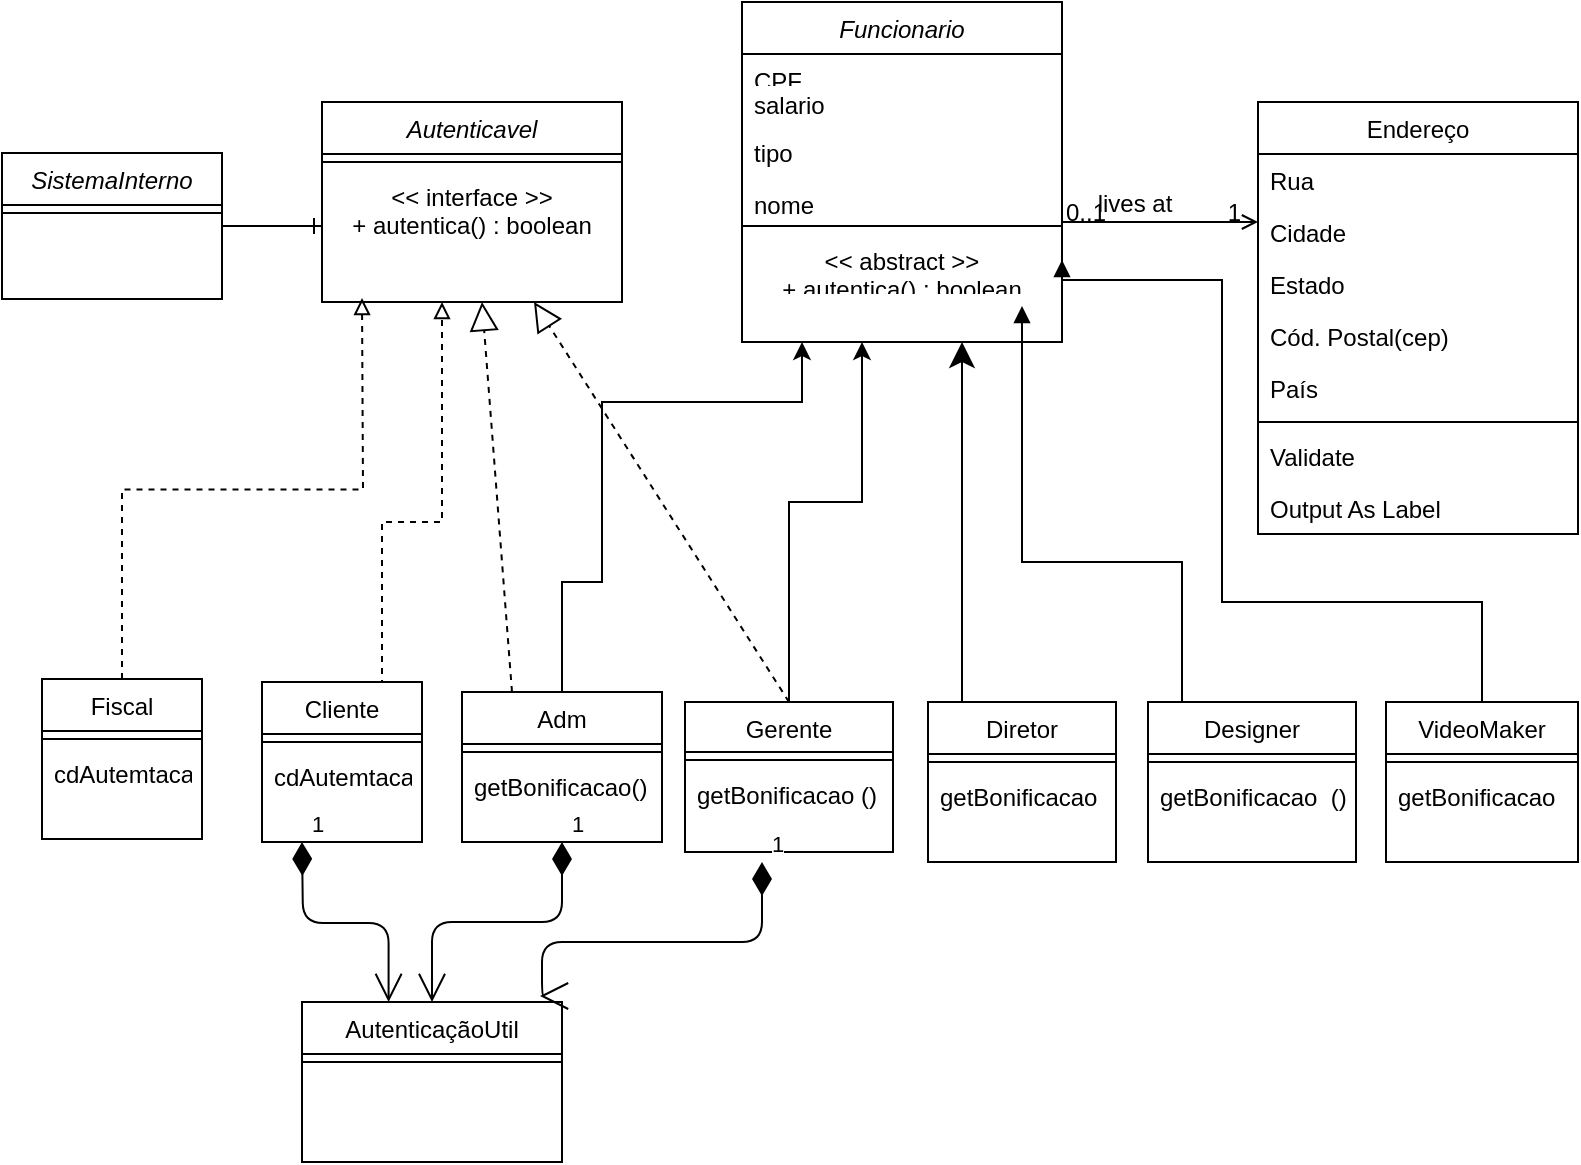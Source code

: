 <mxfile version="14.6.13" type="github" pages="4">
  <diagram id="C5RBs43oDa-KdzZeNtuy" name="bytebank-herdado">
    <mxGraphModel dx="782" dy="469" grid="1" gridSize="10" guides="1" tooltips="1" connect="1" arrows="1" fold="1" page="1" pageScale="1" pageWidth="827" pageHeight="1169" math="0" shadow="0">
      <root>
        <mxCell id="WIyWlLk6GJQsqaUBKTNV-0" />
        <mxCell id="WIyWlLk6GJQsqaUBKTNV-1" parent="WIyWlLk6GJQsqaUBKTNV-0" />
        <mxCell id="zkfFHV4jXpPFQw0GAbJ--0" value="Funcionario" style="swimlane;fontStyle=2;align=center;verticalAlign=top;childLayout=stackLayout;horizontal=1;startSize=26;horizontalStack=0;resizeParent=1;resizeLast=0;collapsible=1;marginBottom=0;rounded=0;shadow=0;strokeWidth=1;" parent="WIyWlLk6GJQsqaUBKTNV-1" vertex="1">
          <mxGeometry x="390" y="70" width="160" height="170" as="geometry">
            <mxRectangle x="230" y="140" width="160" height="26" as="alternateBounds" />
          </mxGeometry>
        </mxCell>
        <mxCell id="zkfFHV4jXpPFQw0GAbJ--1" value="CPF" style="text;align=left;verticalAlign=top;spacingLeft=4;spacingRight=4;overflow=hidden;rotatable=0;points=[[0,0.5],[1,0.5]];portConstraint=eastwest;" parent="zkfFHV4jXpPFQw0GAbJ--0" vertex="1">
          <mxGeometry y="26" width="160" height="12" as="geometry" />
        </mxCell>
        <mxCell id="50d2lDcoIo611SrjFxPM-0" value="salario" style="text;align=left;verticalAlign=top;spacingLeft=4;spacingRight=4;overflow=hidden;rotatable=0;points=[[0,0.5],[1,0.5]];portConstraint=eastwest;rounded=0;shadow=0;html=0;" parent="zkfFHV4jXpPFQw0GAbJ--0" vertex="1">
          <mxGeometry y="38" width="160" height="24" as="geometry" />
        </mxCell>
        <mxCell id="zkfFHV4jXpPFQw0GAbJ--3" value="tipo" style="text;align=left;verticalAlign=top;spacingLeft=4;spacingRight=4;overflow=hidden;rotatable=0;points=[[0,0.5],[1,0.5]];portConstraint=eastwest;rounded=0;shadow=0;html=0;" parent="zkfFHV4jXpPFQw0GAbJ--0" vertex="1">
          <mxGeometry y="62" width="160" height="26" as="geometry" />
        </mxCell>
        <mxCell id="zkfFHV4jXpPFQw0GAbJ--2" value="nome" style="text;align=left;verticalAlign=top;spacingLeft=4;spacingRight=4;overflow=hidden;rotatable=0;points=[[0,0.5],[1,0.5]];portConstraint=eastwest;rounded=0;shadow=0;html=0;" parent="zkfFHV4jXpPFQw0GAbJ--0" vertex="1">
          <mxGeometry y="88" width="160" height="20" as="geometry" />
        </mxCell>
        <mxCell id="zkfFHV4jXpPFQw0GAbJ--4" value="" style="line;html=1;strokeWidth=1;align=left;verticalAlign=middle;spacingTop=-1;spacingLeft=3;spacingRight=3;rotatable=0;labelPosition=right;points=[];portConstraint=eastwest;" parent="zkfFHV4jXpPFQw0GAbJ--0" vertex="1">
          <mxGeometry y="108" width="160" height="8" as="geometry" />
        </mxCell>
        <mxCell id="zkfFHV4jXpPFQw0GAbJ--5" value="&lt;&lt; abstract &gt;&gt;&#xa;+ autentica() : boolean&#xa;getBonificacao ()" style="text;align=center;verticalAlign=top;spacingLeft=4;spacingRight=4;overflow=hidden;rotatable=0;points=[[0,0.5],[1,0.5]];portConstraint=eastwest;" parent="zkfFHV4jXpPFQw0GAbJ--0" vertex="1">
          <mxGeometry y="116" width="160" height="26" as="geometry" />
        </mxCell>
        <mxCell id="zkfFHV4jXpPFQw0GAbJ--6" value="Gerente" style="swimlane;fontStyle=0;align=center;verticalAlign=top;childLayout=stackLayout;horizontal=1;startSize=25;horizontalStack=0;resizeParent=1;resizeLast=0;collapsible=1;marginBottom=0;rounded=0;shadow=0;strokeWidth=1;" parent="WIyWlLk6GJQsqaUBKTNV-1" vertex="1">
          <mxGeometry x="361.5" y="420" width="104" height="75" as="geometry">
            <mxRectangle x="130" y="380" width="160" height="26" as="alternateBounds" />
          </mxGeometry>
        </mxCell>
        <mxCell id="zkfFHV4jXpPFQw0GAbJ--9" value="" style="line;html=1;strokeWidth=1;align=left;verticalAlign=middle;spacingTop=-1;spacingLeft=3;spacingRight=3;rotatable=0;labelPosition=right;points=[];portConstraint=eastwest;" parent="zkfFHV4jXpPFQw0GAbJ--6" vertex="1">
          <mxGeometry y="25" width="104" height="8" as="geometry" />
        </mxCell>
        <mxCell id="zkfFHV4jXpPFQw0GAbJ--11" value="getBonificacao ()" style="text;align=left;verticalAlign=top;spacingLeft=4;spacingRight=4;overflow=hidden;rotatable=0;points=[[0,0.5],[1,0.5]];portConstraint=eastwest;" parent="zkfFHV4jXpPFQw0GAbJ--6" vertex="1">
          <mxGeometry y="33" width="104" height="26" as="geometry" />
        </mxCell>
        <mxCell id="zkfFHV4jXpPFQw0GAbJ--12" value="" style="endArrow=classic;endFill=1;shadow=0;strokeWidth=1;rounded=0;edgeStyle=elbowEdgeStyle;elbow=vertical;" parent="WIyWlLk6GJQsqaUBKTNV-1" source="zkfFHV4jXpPFQw0GAbJ--6" edge="1">
          <mxGeometry width="160" relative="1" as="geometry">
            <mxPoint x="200" y="203" as="sourcePoint" />
            <mxPoint x="450" y="240" as="targetPoint" />
            <Array as="points">
              <mxPoint x="330" y="320" />
            </Array>
          </mxGeometry>
        </mxCell>
        <mxCell id="zkfFHV4jXpPFQw0GAbJ--13" value="Diretor" style="swimlane;fontStyle=0;align=center;verticalAlign=top;childLayout=stackLayout;horizontal=1;startSize=26;horizontalStack=0;resizeParent=1;resizeLast=0;collapsible=1;marginBottom=0;rounded=0;shadow=0;strokeWidth=1;" parent="WIyWlLk6GJQsqaUBKTNV-1" vertex="1">
          <mxGeometry x="483" y="420" width="94" height="80" as="geometry">
            <mxRectangle x="340" y="380" width="170" height="26" as="alternateBounds" />
          </mxGeometry>
        </mxCell>
        <mxCell id="zkfFHV4jXpPFQw0GAbJ--15" value="" style="line;html=1;strokeWidth=1;align=left;verticalAlign=middle;spacingTop=-1;spacingLeft=3;spacingRight=3;rotatable=0;labelPosition=right;points=[];portConstraint=eastwest;" parent="zkfFHV4jXpPFQw0GAbJ--13" vertex="1">
          <mxGeometry y="26" width="94" height="8" as="geometry" />
        </mxCell>
        <mxCell id="50d2lDcoIo611SrjFxPM-3" value="getBonificacao  ()" style="text;align=left;verticalAlign=top;spacingLeft=4;spacingRight=4;overflow=hidden;rotatable=0;points=[[0,0.5],[1,0.5]];portConstraint=eastwest;" parent="zkfFHV4jXpPFQw0GAbJ--13" vertex="1">
          <mxGeometry y="34" width="94" height="26" as="geometry" />
        </mxCell>
        <mxCell id="zkfFHV4jXpPFQw0GAbJ--16" value="" style="endArrow=classic;endSize=10;endFill=1;shadow=0;strokeWidth=1;rounded=0;edgeStyle=elbowEdgeStyle;elbow=vertical;" parent="WIyWlLk6GJQsqaUBKTNV-1" source="zkfFHV4jXpPFQw0GAbJ--13" target="zkfFHV4jXpPFQw0GAbJ--0" edge="1">
          <mxGeometry width="160" relative="1" as="geometry">
            <mxPoint x="210" y="373" as="sourcePoint" />
            <mxPoint x="310" y="271" as="targetPoint" />
            <Array as="points">
              <mxPoint x="500" y="310" />
              <mxPoint x="360" y="340" />
            </Array>
          </mxGeometry>
        </mxCell>
        <mxCell id="zkfFHV4jXpPFQw0GAbJ--17" value="Endereço" style="swimlane;fontStyle=0;align=center;verticalAlign=top;childLayout=stackLayout;horizontal=1;startSize=26;horizontalStack=0;resizeParent=1;resizeLast=0;collapsible=1;marginBottom=0;rounded=0;shadow=0;strokeWidth=1;" parent="WIyWlLk6GJQsqaUBKTNV-1" vertex="1">
          <mxGeometry x="648" y="120" width="160" height="216" as="geometry">
            <mxRectangle x="550" y="140" width="160" height="26" as="alternateBounds" />
          </mxGeometry>
        </mxCell>
        <mxCell id="zkfFHV4jXpPFQw0GAbJ--18" value="Rua" style="text;align=left;verticalAlign=top;spacingLeft=4;spacingRight=4;overflow=hidden;rotatable=0;points=[[0,0.5],[1,0.5]];portConstraint=eastwest;" parent="zkfFHV4jXpPFQw0GAbJ--17" vertex="1">
          <mxGeometry y="26" width="160" height="26" as="geometry" />
        </mxCell>
        <mxCell id="zkfFHV4jXpPFQw0GAbJ--19" value="Cidade" style="text;align=left;verticalAlign=top;spacingLeft=4;spacingRight=4;overflow=hidden;rotatable=0;points=[[0,0.5],[1,0.5]];portConstraint=eastwest;rounded=0;shadow=0;html=0;" parent="zkfFHV4jXpPFQw0GAbJ--17" vertex="1">
          <mxGeometry y="52" width="160" height="26" as="geometry" />
        </mxCell>
        <mxCell id="zkfFHV4jXpPFQw0GAbJ--20" value="Estado" style="text;align=left;verticalAlign=top;spacingLeft=4;spacingRight=4;overflow=hidden;rotatable=0;points=[[0,0.5],[1,0.5]];portConstraint=eastwest;rounded=0;shadow=0;html=0;" parent="zkfFHV4jXpPFQw0GAbJ--17" vertex="1">
          <mxGeometry y="78" width="160" height="26" as="geometry" />
        </mxCell>
        <mxCell id="zkfFHV4jXpPFQw0GAbJ--21" value="Cód. Postal(cep)" style="text;align=left;verticalAlign=top;spacingLeft=4;spacingRight=4;overflow=hidden;rotatable=0;points=[[0,0.5],[1,0.5]];portConstraint=eastwest;rounded=0;shadow=0;html=0;" parent="zkfFHV4jXpPFQw0GAbJ--17" vertex="1">
          <mxGeometry y="104" width="160" height="26" as="geometry" />
        </mxCell>
        <mxCell id="zkfFHV4jXpPFQw0GAbJ--22" value="País" style="text;align=left;verticalAlign=top;spacingLeft=4;spacingRight=4;overflow=hidden;rotatable=0;points=[[0,0.5],[1,0.5]];portConstraint=eastwest;rounded=0;shadow=0;html=0;" parent="zkfFHV4jXpPFQw0GAbJ--17" vertex="1">
          <mxGeometry y="130" width="160" height="26" as="geometry" />
        </mxCell>
        <mxCell id="zkfFHV4jXpPFQw0GAbJ--23" value="" style="line;html=1;strokeWidth=1;align=left;verticalAlign=middle;spacingTop=-1;spacingLeft=3;spacingRight=3;rotatable=0;labelPosition=right;points=[];portConstraint=eastwest;" parent="zkfFHV4jXpPFQw0GAbJ--17" vertex="1">
          <mxGeometry y="156" width="160" height="8" as="geometry" />
        </mxCell>
        <mxCell id="zkfFHV4jXpPFQw0GAbJ--24" value="Validate" style="text;align=left;verticalAlign=top;spacingLeft=4;spacingRight=4;overflow=hidden;rotatable=0;points=[[0,0.5],[1,0.5]];portConstraint=eastwest;" parent="zkfFHV4jXpPFQw0GAbJ--17" vertex="1">
          <mxGeometry y="164" width="160" height="26" as="geometry" />
        </mxCell>
        <mxCell id="zkfFHV4jXpPFQw0GAbJ--25" value="Output As Label" style="text;align=left;verticalAlign=top;spacingLeft=4;spacingRight=4;overflow=hidden;rotatable=0;points=[[0,0.5],[1,0.5]];portConstraint=eastwest;" parent="zkfFHV4jXpPFQw0GAbJ--17" vertex="1">
          <mxGeometry y="190" width="160" height="26" as="geometry" />
        </mxCell>
        <mxCell id="zkfFHV4jXpPFQw0GAbJ--26" value="" style="endArrow=open;shadow=0;strokeWidth=1;rounded=0;endFill=1;edgeStyle=elbowEdgeStyle;elbow=vertical;" parent="WIyWlLk6GJQsqaUBKTNV-1" source="zkfFHV4jXpPFQw0GAbJ--0" target="zkfFHV4jXpPFQw0GAbJ--17" edge="1">
          <mxGeometry x="0.5" y="41" relative="1" as="geometry">
            <mxPoint x="380" y="192" as="sourcePoint" />
            <mxPoint x="540" y="192" as="targetPoint" />
            <mxPoint x="-40" y="32" as="offset" />
          </mxGeometry>
        </mxCell>
        <mxCell id="zkfFHV4jXpPFQw0GAbJ--27" value="0..1" style="resizable=0;align=left;verticalAlign=bottom;labelBackgroundColor=none;fontSize=12;" parent="zkfFHV4jXpPFQw0GAbJ--26" connectable="0" vertex="1">
          <mxGeometry x="-1" relative="1" as="geometry">
            <mxPoint y="4" as="offset" />
          </mxGeometry>
        </mxCell>
        <mxCell id="zkfFHV4jXpPFQw0GAbJ--28" value="1" style="resizable=0;align=right;verticalAlign=bottom;labelBackgroundColor=none;fontSize=12;" parent="zkfFHV4jXpPFQw0GAbJ--26" connectable="0" vertex="1">
          <mxGeometry x="1" relative="1" as="geometry">
            <mxPoint x="-7" y="4" as="offset" />
          </mxGeometry>
        </mxCell>
        <mxCell id="zkfFHV4jXpPFQw0GAbJ--29" value="lives at" style="text;html=1;resizable=0;points=[];;align=center;verticalAlign=middle;labelBackgroundColor=none;rounded=0;shadow=0;strokeWidth=1;fontSize=12;" parent="zkfFHV4jXpPFQw0GAbJ--26" vertex="1" connectable="0">
          <mxGeometry x="0.5" y="49" relative="1" as="geometry">
            <mxPoint x="-38" y="40" as="offset" />
          </mxGeometry>
        </mxCell>
        <mxCell id="zfRG_QGkscurpHqGCcKI-2" value="Autenticavel" style="swimlane;fontStyle=2;align=center;verticalAlign=top;childLayout=stackLayout;horizontal=1;startSize=26;horizontalStack=0;resizeParent=1;resizeLast=0;collapsible=1;marginBottom=0;rounded=0;shadow=0;strokeWidth=1;" parent="WIyWlLk6GJQsqaUBKTNV-1" vertex="1">
          <mxGeometry x="180" y="120" width="150" height="100" as="geometry">
            <mxRectangle x="230" y="140" width="160" height="26" as="alternateBounds" />
          </mxGeometry>
        </mxCell>
        <mxCell id="zfRG_QGkscurpHqGCcKI-6" value="" style="line;html=1;strokeWidth=1;align=left;verticalAlign=middle;spacingTop=-1;spacingLeft=3;spacingRight=3;rotatable=0;labelPosition=right;points=[];portConstraint=eastwest;" parent="zfRG_QGkscurpHqGCcKI-2" vertex="1">
          <mxGeometry y="26" width="150" height="8" as="geometry" />
        </mxCell>
        <mxCell id="zfRG_QGkscurpHqGCcKI-7" value="&lt;&lt; interface &gt;&gt;&#xa;+ autentica() : boolean" style="text;align=center;verticalAlign=top;spacingLeft=4;spacingRight=4;overflow=hidden;rotatable=0;points=[[0,0.5],[1,0.5]];portConstraint=eastwest;" parent="zfRG_QGkscurpHqGCcKI-2" vertex="1">
          <mxGeometry y="34" width="150" height="56" as="geometry" />
        </mxCell>
        <mxCell id="zfRG_QGkscurpHqGCcKI-36" value="" style="endArrow=block;dashed=1;endFill=0;endSize=12;html=1;exitX=0.25;exitY=0;exitDx=0;exitDy=0;" parent="zfRG_QGkscurpHqGCcKI-2" source="zfRG_QGkscurpHqGCcKI-8" edge="1">
          <mxGeometry width="160" relative="1" as="geometry">
            <mxPoint x="80" y="309" as="sourcePoint" />
            <mxPoint x="80" y="100" as="targetPoint" />
          </mxGeometry>
        </mxCell>
        <mxCell id="zfRG_QGkscurpHqGCcKI-31" style="edgeStyle=orthogonalEdgeStyle;rounded=0;orthogonalLoop=1;jettySize=auto;html=1;exitX=0.5;exitY=0;exitDx=0;exitDy=0;" parent="WIyWlLk6GJQsqaUBKTNV-1" source="zfRG_QGkscurpHqGCcKI-8" edge="1">
          <mxGeometry relative="1" as="geometry">
            <mxPoint x="420" y="240" as="targetPoint" />
            <Array as="points">
              <mxPoint x="300" y="360" />
              <mxPoint x="320" y="360" />
              <mxPoint x="320" y="270" />
              <mxPoint x="420" y="270" />
            </Array>
          </mxGeometry>
        </mxCell>
        <mxCell id="zfRG_QGkscurpHqGCcKI-8" value="Adm" style="swimlane;fontStyle=0;align=center;verticalAlign=top;childLayout=stackLayout;horizontal=1;startSize=26;horizontalStack=0;resizeParent=1;resizeLast=0;collapsible=1;marginBottom=0;rounded=0;shadow=0;strokeWidth=1;" parent="WIyWlLk6GJQsqaUBKTNV-1" vertex="1">
          <mxGeometry x="250" y="415" width="100" height="75" as="geometry">
            <mxRectangle x="130" y="380" width="160" height="26" as="alternateBounds" />
          </mxGeometry>
        </mxCell>
        <mxCell id="zfRG_QGkscurpHqGCcKI-10" value="" style="line;html=1;strokeWidth=1;align=left;verticalAlign=middle;spacingTop=-1;spacingLeft=3;spacingRight=3;rotatable=0;labelPosition=right;points=[];portConstraint=eastwest;" parent="zfRG_QGkscurpHqGCcKI-8" vertex="1">
          <mxGeometry y="26" width="100" height="8" as="geometry" />
        </mxCell>
        <mxCell id="zfRG_QGkscurpHqGCcKI-12" value="getBonificacao()" style="text;align=left;verticalAlign=top;spacingLeft=4;spacingRight=4;overflow=hidden;rotatable=0;points=[[0,0.5],[1,0.5]];portConstraint=eastwest;" parent="zfRG_QGkscurpHqGCcKI-8" vertex="1">
          <mxGeometry y="34" width="100" height="26" as="geometry" />
        </mxCell>
        <mxCell id="zfRG_QGkscurpHqGCcKI-41" style="edgeStyle=orthogonalEdgeStyle;rounded=0;orthogonalLoop=1;jettySize=auto;html=1;endArrow=block;endFill=1;" parent="WIyWlLk6GJQsqaUBKTNV-1" source="zfRG_QGkscurpHqGCcKI-13" edge="1">
          <mxGeometry relative="1" as="geometry">
            <mxPoint x="530" y="222" as="targetPoint" />
            <Array as="points">
              <mxPoint x="610" y="350" />
              <mxPoint x="530" y="350" />
            </Array>
          </mxGeometry>
        </mxCell>
        <mxCell id="zfRG_QGkscurpHqGCcKI-13" value="Designer" style="swimlane;fontStyle=0;align=center;verticalAlign=top;childLayout=stackLayout;horizontal=1;startSize=26;horizontalStack=0;resizeParent=1;resizeLast=0;collapsible=1;marginBottom=0;rounded=0;shadow=0;strokeWidth=1;" parent="WIyWlLk6GJQsqaUBKTNV-1" vertex="1">
          <mxGeometry x="593" y="420" width="104" height="80" as="geometry">
            <mxRectangle x="130" y="380" width="160" height="26" as="alternateBounds" />
          </mxGeometry>
        </mxCell>
        <mxCell id="zfRG_QGkscurpHqGCcKI-14" value="" style="line;html=1;strokeWidth=1;align=left;verticalAlign=middle;spacingTop=-1;spacingLeft=3;spacingRight=3;rotatable=0;labelPosition=right;points=[];portConstraint=eastwest;" parent="zfRG_QGkscurpHqGCcKI-13" vertex="1">
          <mxGeometry y="26" width="104" height="8" as="geometry" />
        </mxCell>
        <mxCell id="zfRG_QGkscurpHqGCcKI-15" value="getBonificacao  ()" style="text;align=left;verticalAlign=top;spacingLeft=4;spacingRight=4;overflow=hidden;rotatable=0;points=[[0,0.5],[1,0.5]];portConstraint=eastwest;" parent="zfRG_QGkscurpHqGCcKI-13" vertex="1">
          <mxGeometry y="34" width="104" height="26" as="geometry" />
        </mxCell>
        <mxCell id="zfRG_QGkscurpHqGCcKI-42" style="edgeStyle=orthogonalEdgeStyle;rounded=0;orthogonalLoop=1;jettySize=auto;html=1;entryX=1;entryY=0.5;entryDx=0;entryDy=0;endArrow=block;endFill=1;" parent="WIyWlLk6GJQsqaUBKTNV-1" source="zfRG_QGkscurpHqGCcKI-16" target="zkfFHV4jXpPFQw0GAbJ--5" edge="1">
          <mxGeometry relative="1" as="geometry">
            <Array as="points">
              <mxPoint x="760" y="370" />
              <mxPoint x="630" y="370" />
              <mxPoint x="630" y="209" />
            </Array>
          </mxGeometry>
        </mxCell>
        <mxCell id="zfRG_QGkscurpHqGCcKI-16" value="VideoMaker" style="swimlane;fontStyle=0;align=center;verticalAlign=top;childLayout=stackLayout;horizontal=1;startSize=26;horizontalStack=0;resizeParent=1;resizeLast=0;collapsible=1;marginBottom=0;rounded=0;shadow=0;strokeWidth=1;" parent="WIyWlLk6GJQsqaUBKTNV-1" vertex="1">
          <mxGeometry x="712" y="420" width="96" height="80" as="geometry">
            <mxRectangle x="130" y="380" width="160" height="26" as="alternateBounds" />
          </mxGeometry>
        </mxCell>
        <mxCell id="zfRG_QGkscurpHqGCcKI-17" value="" style="line;html=1;strokeWidth=1;align=left;verticalAlign=middle;spacingTop=-1;spacingLeft=3;spacingRight=3;rotatable=0;labelPosition=right;points=[];portConstraint=eastwest;" parent="zfRG_QGkscurpHqGCcKI-16" vertex="1">
          <mxGeometry y="26" width="96" height="8" as="geometry" />
        </mxCell>
        <mxCell id="zfRG_QGkscurpHqGCcKI-18" value="getBonificacao  ()" style="text;align=left;verticalAlign=top;spacingLeft=4;spacingRight=4;overflow=hidden;rotatable=0;points=[[0,0.5],[1,0.5]];portConstraint=eastwest;" parent="zfRG_QGkscurpHqGCcKI-16" vertex="1">
          <mxGeometry y="34" width="96" height="26" as="geometry" />
        </mxCell>
        <mxCell id="zfRG_QGkscurpHqGCcKI-33" style="edgeStyle=orthogonalEdgeStyle;rounded=0;orthogonalLoop=1;jettySize=auto;html=1;entryX=0;entryY=0.5;entryDx=0;entryDy=0;endArrow=ERone;endFill=0;" parent="WIyWlLk6GJQsqaUBKTNV-1" source="zfRG_QGkscurpHqGCcKI-19" target="zfRG_QGkscurpHqGCcKI-7" edge="1">
          <mxGeometry relative="1" as="geometry" />
        </mxCell>
        <mxCell id="zfRG_QGkscurpHqGCcKI-19" value="SistemaInterno" style="swimlane;fontStyle=2;align=center;verticalAlign=top;childLayout=stackLayout;horizontal=1;startSize=26;horizontalStack=0;resizeParent=1;resizeLast=0;collapsible=1;marginBottom=0;rounded=0;shadow=0;strokeWidth=1;" parent="WIyWlLk6GJQsqaUBKTNV-1" vertex="1">
          <mxGeometry x="20" y="145.5" width="110" height="73" as="geometry">
            <mxRectangle x="230" y="140" width="160" height="26" as="alternateBounds" />
          </mxGeometry>
        </mxCell>
        <mxCell id="zfRG_QGkscurpHqGCcKI-20" value="" style="line;html=1;strokeWidth=1;align=left;verticalAlign=middle;spacingTop=-1;spacingLeft=3;spacingRight=3;rotatable=0;labelPosition=right;points=[];portConstraint=eastwest;" parent="zfRG_QGkscurpHqGCcKI-19" vertex="1">
          <mxGeometry y="26" width="110" height="8" as="geometry" />
        </mxCell>
        <mxCell id="zfRG_QGkscurpHqGCcKI-30" style="edgeStyle=orthogonalEdgeStyle;rounded=0;orthogonalLoop=1;jettySize=auto;html=1;exitX=0.5;exitY=0;exitDx=0;exitDy=0;dashed=1;endArrow=block;endFill=0;" parent="WIyWlLk6GJQsqaUBKTNV-1" source="zfRG_QGkscurpHqGCcKI-26" edge="1">
          <mxGeometry relative="1" as="geometry">
            <mxPoint x="240" y="220" as="targetPoint" />
            <Array as="points">
              <mxPoint x="210" y="410" />
              <mxPoint x="210" y="330" />
              <mxPoint x="240" y="330" />
            </Array>
          </mxGeometry>
        </mxCell>
        <mxCell id="zfRG_QGkscurpHqGCcKI-26" value="Cliente" style="swimlane;fontStyle=0;align=center;verticalAlign=top;childLayout=stackLayout;horizontal=1;startSize=26;horizontalStack=0;resizeParent=1;resizeLast=0;collapsible=1;marginBottom=0;rounded=0;shadow=0;strokeWidth=1;" parent="WIyWlLk6GJQsqaUBKTNV-1" vertex="1">
          <mxGeometry x="150" y="410" width="80" height="80" as="geometry">
            <mxRectangle x="130" y="380" width="160" height="26" as="alternateBounds" />
          </mxGeometry>
        </mxCell>
        <mxCell id="zfRG_QGkscurpHqGCcKI-27" value="" style="line;html=1;strokeWidth=1;align=left;verticalAlign=middle;spacingTop=-1;spacingLeft=3;spacingRight=3;rotatable=0;labelPosition=right;points=[];portConstraint=eastwest;" parent="zfRG_QGkscurpHqGCcKI-26" vertex="1">
          <mxGeometry y="26" width="80" height="8" as="geometry" />
        </mxCell>
        <mxCell id="zfRG_QGkscurpHqGCcKI-28" value="cdAutemtacação()" style="text;align=left;verticalAlign=top;spacingLeft=4;spacingRight=4;overflow=hidden;rotatable=0;points=[[0,0.5],[1,0.5]];portConstraint=eastwest;" parent="zfRG_QGkscurpHqGCcKI-26" vertex="1">
          <mxGeometry y="34" width="80" height="26" as="geometry" />
        </mxCell>
        <mxCell id="zfRG_QGkscurpHqGCcKI-35" value="" style="endArrow=block;dashed=1;endFill=0;endSize=12;html=1;exitX=0.5;exitY=0;exitDx=0;exitDy=0;" parent="WIyWlLk6GJQsqaUBKTNV-1" source="zkfFHV4jXpPFQw0GAbJ--6" edge="1">
          <mxGeometry width="160" relative="1" as="geometry">
            <mxPoint x="126" y="227.41" as="sourcePoint" />
            <mxPoint x="286" y="220" as="targetPoint" />
          </mxGeometry>
        </mxCell>
        <mxCell id="zfRG_QGkscurpHqGCcKI-37" style="edgeStyle=orthogonalEdgeStyle;rounded=0;orthogonalLoop=1;jettySize=auto;html=1;exitX=0.5;exitY=0;exitDx=0;exitDy=0;dashed=1;endArrow=block;endFill=0;" parent="WIyWlLk6GJQsqaUBKTNV-1" source="zfRG_QGkscurpHqGCcKI-38" edge="1">
          <mxGeometry relative="1" as="geometry">
            <mxPoint x="200" y="218" as="targetPoint" />
          </mxGeometry>
        </mxCell>
        <mxCell id="zfRG_QGkscurpHqGCcKI-38" value="Fiscal" style="swimlane;fontStyle=0;align=center;verticalAlign=top;childLayout=stackLayout;horizontal=1;startSize=26;horizontalStack=0;resizeParent=1;resizeLast=0;collapsible=1;marginBottom=0;rounded=0;shadow=0;strokeWidth=1;" parent="WIyWlLk6GJQsqaUBKTNV-1" vertex="1">
          <mxGeometry x="40" y="408.5" width="80" height="80" as="geometry">
            <mxRectangle x="130" y="380" width="160" height="26" as="alternateBounds" />
          </mxGeometry>
        </mxCell>
        <mxCell id="zfRG_QGkscurpHqGCcKI-39" value="" style="line;html=1;strokeWidth=1;align=left;verticalAlign=middle;spacingTop=-1;spacingLeft=3;spacingRight=3;rotatable=0;labelPosition=right;points=[];portConstraint=eastwest;" parent="zfRG_QGkscurpHqGCcKI-38" vertex="1">
          <mxGeometry y="26" width="80" height="8" as="geometry" />
        </mxCell>
        <mxCell id="zfRG_QGkscurpHqGCcKI-40" value="cdAutemtacação()" style="text;align=left;verticalAlign=top;spacingLeft=4;spacingRight=4;overflow=hidden;rotatable=0;points=[[0,0.5],[1,0.5]];portConstraint=eastwest;" parent="zfRG_QGkscurpHqGCcKI-38" vertex="1">
          <mxGeometry y="34" width="80" height="26" as="geometry" />
        </mxCell>
        <mxCell id="zfRG_QGkscurpHqGCcKI-44" value="AutenticaçãoUtil&#xa;" style="swimlane;fontStyle=0;align=center;verticalAlign=top;childLayout=stackLayout;horizontal=1;startSize=26;horizontalStack=0;resizeParent=1;resizeLast=0;collapsible=1;marginBottom=0;rounded=0;shadow=0;strokeWidth=1;" parent="WIyWlLk6GJQsqaUBKTNV-1" vertex="1">
          <mxGeometry x="170" y="570" width="130" height="80" as="geometry">
            <mxRectangle x="130" y="380" width="160" height="26" as="alternateBounds" />
          </mxGeometry>
        </mxCell>
        <mxCell id="zfRG_QGkscurpHqGCcKI-45" value="" style="line;html=1;strokeWidth=1;align=left;verticalAlign=middle;spacingTop=-1;spacingLeft=3;spacingRight=3;rotatable=0;labelPosition=right;points=[];portConstraint=eastwest;" parent="zfRG_QGkscurpHqGCcKI-44" vertex="1">
          <mxGeometry y="26" width="130" height="8" as="geometry" />
        </mxCell>
        <mxCell id="zfRG_QGkscurpHqGCcKI-49" value="1" style="endArrow=open;html=1;endSize=12;startArrow=diamondThin;startSize=14;startFill=1;edgeStyle=orthogonalEdgeStyle;align=left;verticalAlign=bottom;entryX=0.333;entryY=0;entryDx=0;entryDy=0;entryPerimeter=0;" parent="WIyWlLk6GJQsqaUBKTNV-1" target="zfRG_QGkscurpHqGCcKI-44" edge="1">
          <mxGeometry x="-1" y="3" relative="1" as="geometry">
            <mxPoint x="170" y="490" as="sourcePoint" />
            <mxPoint x="330" y="520" as="targetPoint" />
          </mxGeometry>
        </mxCell>
        <mxCell id="zfRG_QGkscurpHqGCcKI-51" value="1" style="endArrow=open;html=1;endSize=12;startArrow=diamondThin;startSize=14;startFill=1;edgeStyle=orthogonalEdgeStyle;align=left;verticalAlign=bottom;exitX=0.5;exitY=1;exitDx=0;exitDy=0;entryX=0.5;entryY=0;entryDx=0;entryDy=0;" parent="WIyWlLk6GJQsqaUBKTNV-1" source="zfRG_QGkscurpHqGCcKI-8" target="zfRG_QGkscurpHqGCcKI-44" edge="1">
          <mxGeometry x="-1" y="3" relative="1" as="geometry">
            <mxPoint x="305.5" y="550" as="sourcePoint" />
            <mxPoint x="465.5" y="550" as="targetPoint" />
          </mxGeometry>
        </mxCell>
        <mxCell id="zfRG_QGkscurpHqGCcKI-52" value="1" style="endArrow=open;html=1;endSize=12;startArrow=diamondThin;startSize=14;startFill=1;edgeStyle=orthogonalEdgeStyle;align=left;verticalAlign=bottom;" parent="WIyWlLk6GJQsqaUBKTNV-1" edge="1">
          <mxGeometry x="-1" y="3" relative="1" as="geometry">
            <mxPoint x="400" y="500" as="sourcePoint" />
            <mxPoint x="289" y="567" as="targetPoint" />
            <Array as="points">
              <mxPoint x="400" y="540" />
              <mxPoint x="290" y="540" />
            </Array>
          </mxGeometry>
        </mxCell>
      </root>
    </mxGraphModel>
  </diagram>
  <diagram id="n6nFNdxae8wl_VG6AoZu" name="by-herança-conta">
    <mxGraphModel dx="782" dy="469" grid="0" gridSize="10" guides="1" tooltips="1" connect="1" arrows="1" fold="1" page="1" pageScale="1" pageWidth="827" pageHeight="1169" background="#ffffff" math="0" shadow="1">
      <root>
        <mxCell id="GJR1XbLq_gckDfNRKj4G-0" />
        <mxCell id="GJR1XbLq_gckDfNRKj4G-1" parent="GJR1XbLq_gckDfNRKj4G-0" />
        <mxCell id="dvN3vkJ282jWtzckDoqx-0" value="Conta" style="swimlane;childLayout=stackLayout;horizontal=1;startSize=30;horizontalStack=0;fontSize=14;fontStyle=0;strokeWidth=2;resizeParent=0;resizeLast=1;shadow=0;dashed=0;align=center;fillColor=#21C0A5;strokeColor=#006658;fontColor=#5C5C5C;rounded=1;" vertex="1" parent="GJR1XbLq_gckDfNRKj4G-1">
          <mxGeometry x="520" y="100" width="160" height="90" as="geometry" />
        </mxCell>
        <mxCell id="dvN3vkJ282jWtzckDoqx-1" value="&lt;&lt; abstract &gt;&gt;" style="align=center;strokeColor=none;fillColor=none;spacingLeft=4;fontSize=12;verticalAlign=top;resizable=0;rotatable=0;part=1;fontColor=#5C5C5C;rounded=1;" vertex="1" parent="dvN3vkJ282jWtzckDoqx-0">
          <mxGeometry y="30" width="160" height="60" as="geometry" />
        </mxCell>
        <mxCell id="dvN3vkJ282jWtzckDoqx-9" style="edgeStyle=orthogonalEdgeStyle;orthogonalLoop=1;jettySize=auto;html=1;entryX=0.708;entryY=1.044;entryDx=0;entryDy=0;entryPerimeter=0;strokeColor=#006658;fontColor=#5C5C5C;curved=1;" edge="1" parent="GJR1XbLq_gckDfNRKj4G-1" source="dvN3vkJ282jWtzckDoqx-2" target="dvN3vkJ282jWtzckDoqx-1">
          <mxGeometry relative="1" as="geometry" />
        </mxCell>
        <mxCell id="dvN3vkJ282jWtzckDoqx-2" value="ContaPoupanca" style="swimlane;childLayout=stackLayout;horizontal=1;startSize=30;horizontalStack=0;fontSize=14;fontStyle=0;strokeWidth=2;resizeParent=0;resizeLast=1;shadow=0;dashed=0;align=center;fillColor=#21C0A5;strokeColor=#006658;fontColor=#5C5C5C;rounded=1;" vertex="1" parent="GJR1XbLq_gckDfNRKj4G-1">
          <mxGeometry x="630" y="260" width="160" height="70" as="geometry" />
        </mxCell>
        <mxCell id="dvN3vkJ282jWtzckDoqx-8" style="edgeStyle=orthogonalEdgeStyle;orthogonalLoop=1;jettySize=auto;html=1;entryX=0.25;entryY=1;entryDx=0;entryDy=0;strokeColor=#006658;fontColor=#5C5C5C;curved=1;" edge="1" parent="GJR1XbLq_gckDfNRKj4G-1" source="dvN3vkJ282jWtzckDoqx-4" target="dvN3vkJ282jWtzckDoqx-1">
          <mxGeometry relative="1" as="geometry" />
        </mxCell>
        <mxCell id="dvN3vkJ282jWtzckDoqx-10" style="edgeStyle=orthogonalEdgeStyle;orthogonalLoop=1;jettySize=auto;html=1;dashed=1;endArrow=block;endFill=0;entryX=0.5;entryY=1;entryDx=0;entryDy=0;exitX=0;exitY=0.25;exitDx=0;exitDy=0;strokeColor=#006658;fontColor=#5C5C5C;curved=1;" edge="1" parent="GJR1XbLq_gckDfNRKj4G-1" target="dvN3vkJ282jWtzckDoqx-7">
          <mxGeometry relative="1" as="geometry">
            <mxPoint x="370" y="230" as="targetPoint" />
            <mxPoint x="410" y="305" as="sourcePoint" />
          </mxGeometry>
        </mxCell>
        <mxCell id="dvN3vkJ282jWtzckDoqx-4" value="ContaCorrente" style="swimlane;childLayout=stackLayout;horizontal=1;startSize=30;horizontalStack=0;fontSize=14;fontStyle=0;strokeWidth=2;resizeParent=0;resizeLast=1;shadow=0;dashed=0;align=center;fillColor=#21C0A5;strokeColor=#006658;fontColor=#5C5C5C;rounded=1;" vertex="1" parent="GJR1XbLq_gckDfNRKj4G-1">
          <mxGeometry x="410" y="260" width="160" height="70" as="geometry" />
        </mxCell>
        <mxCell id="dvN3vkJ282jWtzckDoqx-6" value="Tributavel" style="swimlane;childLayout=stackLayout;horizontal=1;startSize=30;horizontalStack=0;fontSize=14;fontStyle=0;strokeWidth=2;resizeParent=0;resizeLast=1;shadow=0;dashed=0;align=center;fillColor=#21C0A5;strokeColor=#006658;fontColor=#5C5C5C;rounded=1;" vertex="1" parent="GJR1XbLq_gckDfNRKj4G-1">
          <mxGeometry x="280" y="130" width="170" height="90" as="geometry" />
        </mxCell>
        <mxCell id="dvN3vkJ282jWtzckDoqx-7" value="&lt;&lt; interface &gt;&gt;&#xa;+ getValorImposto() : double" style="align=center;strokeColor=none;fillColor=none;spacingLeft=4;fontSize=12;verticalAlign=top;resizable=0;rotatable=0;part=1;fontColor=#5C5C5C;rounded=1;" vertex="1" parent="dvN3vkJ282jWtzckDoqx-6">
          <mxGeometry y="30" width="170" height="60" as="geometry" />
        </mxCell>
        <mxCell id="dvN3vkJ282jWtzckDoqx-22" style="edgeStyle=orthogonalEdgeStyle;orthogonalLoop=1;jettySize=auto;html=1;entryX=0.157;entryY=1.011;entryDx=0;entryDy=0;entryPerimeter=0;endArrow=block;endFill=0;dashed=1;strokeColor=#006658;fontColor=#5C5C5C;curved=1;" edge="1" parent="GJR1XbLq_gckDfNRKj4G-1" source="dvN3vkJ282jWtzckDoqx-11" target="dvN3vkJ282jWtzckDoqx-7">
          <mxGeometry relative="1" as="geometry" />
        </mxCell>
        <mxCell id="dvN3vkJ282jWtzckDoqx-11" value="SeguroDeVida" style="swimlane;childLayout=stackLayout;horizontal=1;startSize=30;horizontalStack=0;fontSize=14;fontStyle=0;strokeWidth=2;resizeParent=0;resizeLast=1;shadow=0;dashed=0;align=center;fillColor=#21C0A5;strokeColor=#006658;fontColor=#5C5C5C;rounded=1;" vertex="1" parent="GJR1XbLq_gckDfNRKj4G-1">
          <mxGeometry x="150" y="280" width="160" height="70" as="geometry" />
        </mxCell>
        <mxCell id="dvN3vkJ282jWtzckDoqx-21" style="edgeStyle=orthogonalEdgeStyle;orthogonalLoop=1;jettySize=auto;html=1;entryX=0;entryY=0.25;entryDx=0;entryDy=0;endArrow=open;endFill=0;strokeColor=#006658;fontColor=#5C5C5C;curved=1;" edge="1" parent="GJR1XbLq_gckDfNRKj4G-1" source="dvN3vkJ282jWtzckDoqx-20" target="dvN3vkJ282jWtzckDoqx-6">
          <mxGeometry relative="1" as="geometry" />
        </mxCell>
        <mxCell id="dvN3vkJ282jWtzckDoqx-20" value="CalculadorImposto" style="whiteSpace=wrap;html=1;align=center;fillColor=#21C0A5;strokeColor=#006658;fontColor=#5C5C5C;rounded=1;" vertex="1" parent="GJR1XbLq_gckDfNRKj4G-1">
          <mxGeometry x="50" y="120" width="120" height="40" as="geometry" />
        </mxCell>
      </root>
    </mxGraphModel>
  </diagram>
  <diagram name="bytebank-herdado" id="vxHRuRUuQNyvNHB-p6iU">
    <mxGraphModel dx="782" dy="469" grid="1" gridSize="10" guides="1" tooltips="1" connect="1" arrows="1" fold="1" page="1" pageScale="1" pageWidth="827" pageHeight="1169" math="0" shadow="0">
      <root>
        <mxCell id="WIyWlLk6GJQsqaUBKTNV-0" />
        <mxCell id="WIyWlLk6GJQsqaUBKTNV-1" parent="WIyWlLk6GJQsqaUBKTNV-0" />
        <mxCell id="zkfFHV4jXpPFQw0GAbJ--0" value="Funcionario" style="swimlane;fontStyle=2;align=center;verticalAlign=top;childLayout=stackLayout;horizontal=1;startSize=26;horizontalStack=0;resizeParent=1;resizeLast=0;collapsible=1;marginBottom=0;rounded=0;shadow=0;strokeWidth=1;" parent="WIyWlLk6GJQsqaUBKTNV-1" vertex="1">
          <mxGeometry x="390" y="70" width="160" height="170" as="geometry">
            <mxRectangle x="230" y="140" width="160" height="26" as="alternateBounds" />
          </mxGeometry>
        </mxCell>
        <mxCell id="zkfFHV4jXpPFQw0GAbJ--1" value="CPF" style="text;align=left;verticalAlign=top;spacingLeft=4;spacingRight=4;overflow=hidden;rotatable=0;points=[[0,0.5],[1,0.5]];portConstraint=eastwest;" parent="zkfFHV4jXpPFQw0GAbJ--0" vertex="1">
          <mxGeometry y="26" width="160" height="12" as="geometry" />
        </mxCell>
        <mxCell id="50d2lDcoIo611SrjFxPM-0" value="salario" style="text;align=left;verticalAlign=top;spacingLeft=4;spacingRight=4;overflow=hidden;rotatable=0;points=[[0,0.5],[1,0.5]];portConstraint=eastwest;rounded=0;shadow=0;html=0;" parent="zkfFHV4jXpPFQw0GAbJ--0" vertex="1">
          <mxGeometry y="38" width="160" height="24" as="geometry" />
        </mxCell>
        <mxCell id="zkfFHV4jXpPFQw0GAbJ--3" value="tipo" style="text;align=left;verticalAlign=top;spacingLeft=4;spacingRight=4;overflow=hidden;rotatable=0;points=[[0,0.5],[1,0.5]];portConstraint=eastwest;rounded=0;shadow=0;html=0;" parent="zkfFHV4jXpPFQw0GAbJ--0" vertex="1">
          <mxGeometry y="62" width="160" height="26" as="geometry" />
        </mxCell>
        <mxCell id="zkfFHV4jXpPFQw0GAbJ--2" value="nome" style="text;align=left;verticalAlign=top;spacingLeft=4;spacingRight=4;overflow=hidden;rotatable=0;points=[[0,0.5],[1,0.5]];portConstraint=eastwest;rounded=0;shadow=0;html=0;" parent="zkfFHV4jXpPFQw0GAbJ--0" vertex="1">
          <mxGeometry y="88" width="160" height="20" as="geometry" />
        </mxCell>
        <mxCell id="zkfFHV4jXpPFQw0GAbJ--4" value="" style="line;html=1;strokeWidth=1;align=left;verticalAlign=middle;spacingTop=-1;spacingLeft=3;spacingRight=3;rotatable=0;labelPosition=right;points=[];portConstraint=eastwest;" parent="zkfFHV4jXpPFQw0GAbJ--0" vertex="1">
          <mxGeometry y="108" width="160" height="8" as="geometry" />
        </mxCell>
        <mxCell id="zkfFHV4jXpPFQw0GAbJ--5" value="&lt;&lt; abstract &gt;&gt;&#xa;+ autentica() : boolean&#xa;getBonificacao ()" style="text;align=center;verticalAlign=top;spacingLeft=4;spacingRight=4;overflow=hidden;rotatable=0;points=[[0,0.5],[1,0.5]];portConstraint=eastwest;" parent="zkfFHV4jXpPFQw0GAbJ--0" vertex="1">
          <mxGeometry y="116" width="160" height="26" as="geometry" />
        </mxCell>
        <mxCell id="zkfFHV4jXpPFQw0GAbJ--6" value="Gerente" style="swimlane;fontStyle=0;align=center;verticalAlign=top;childLayout=stackLayout;horizontal=1;startSize=25;horizontalStack=0;resizeParent=1;resizeLast=0;collapsible=1;marginBottom=0;rounded=0;shadow=0;strokeWidth=1;" parent="WIyWlLk6GJQsqaUBKTNV-1" vertex="1">
          <mxGeometry x="361.5" y="420" width="104" height="75" as="geometry">
            <mxRectangle x="130" y="380" width="160" height="26" as="alternateBounds" />
          </mxGeometry>
        </mxCell>
        <mxCell id="zkfFHV4jXpPFQw0GAbJ--9" value="" style="line;html=1;strokeWidth=1;align=left;verticalAlign=middle;spacingTop=-1;spacingLeft=3;spacingRight=3;rotatable=0;labelPosition=right;points=[];portConstraint=eastwest;" parent="zkfFHV4jXpPFQw0GAbJ--6" vertex="1">
          <mxGeometry y="25" width="104" height="8" as="geometry" />
        </mxCell>
        <mxCell id="zkfFHV4jXpPFQw0GAbJ--11" value="getBonificacao ()" style="text;align=left;verticalAlign=top;spacingLeft=4;spacingRight=4;overflow=hidden;rotatable=0;points=[[0,0.5],[1,0.5]];portConstraint=eastwest;" parent="zkfFHV4jXpPFQw0GAbJ--6" vertex="1">
          <mxGeometry y="33" width="104" height="26" as="geometry" />
        </mxCell>
        <mxCell id="zkfFHV4jXpPFQw0GAbJ--12" value="" style="endArrow=classic;endFill=1;shadow=0;strokeWidth=1;rounded=0;edgeStyle=elbowEdgeStyle;elbow=vertical;" parent="WIyWlLk6GJQsqaUBKTNV-1" source="zkfFHV4jXpPFQw0GAbJ--6" edge="1">
          <mxGeometry width="160" relative="1" as="geometry">
            <mxPoint x="200" y="203" as="sourcePoint" />
            <mxPoint x="450" y="240" as="targetPoint" />
            <Array as="points">
              <mxPoint x="330" y="320" />
            </Array>
          </mxGeometry>
        </mxCell>
        <mxCell id="zkfFHV4jXpPFQw0GAbJ--13" value="Diretor" style="swimlane;fontStyle=0;align=center;verticalAlign=top;childLayout=stackLayout;horizontal=1;startSize=26;horizontalStack=0;resizeParent=1;resizeLast=0;collapsible=1;marginBottom=0;rounded=0;shadow=0;strokeWidth=1;" parent="WIyWlLk6GJQsqaUBKTNV-1" vertex="1">
          <mxGeometry x="483" y="420" width="94" height="80" as="geometry">
            <mxRectangle x="340" y="380" width="170" height="26" as="alternateBounds" />
          </mxGeometry>
        </mxCell>
        <mxCell id="zkfFHV4jXpPFQw0GAbJ--15" value="" style="line;html=1;strokeWidth=1;align=left;verticalAlign=middle;spacingTop=-1;spacingLeft=3;spacingRight=3;rotatable=0;labelPosition=right;points=[];portConstraint=eastwest;" parent="zkfFHV4jXpPFQw0GAbJ--13" vertex="1">
          <mxGeometry y="26" width="94" height="8" as="geometry" />
        </mxCell>
        <mxCell id="50d2lDcoIo611SrjFxPM-3" value="getBonificacao  ()" style="text;align=left;verticalAlign=top;spacingLeft=4;spacingRight=4;overflow=hidden;rotatable=0;points=[[0,0.5],[1,0.5]];portConstraint=eastwest;" parent="zkfFHV4jXpPFQw0GAbJ--13" vertex="1">
          <mxGeometry y="34" width="94" height="26" as="geometry" />
        </mxCell>
        <mxCell id="zkfFHV4jXpPFQw0GAbJ--16" value="" style="endArrow=classic;endSize=10;endFill=1;shadow=0;strokeWidth=1;rounded=0;edgeStyle=elbowEdgeStyle;elbow=vertical;" parent="WIyWlLk6GJQsqaUBKTNV-1" source="zkfFHV4jXpPFQw0GAbJ--13" target="zkfFHV4jXpPFQw0GAbJ--0" edge="1">
          <mxGeometry width="160" relative="1" as="geometry">
            <mxPoint x="210" y="373" as="sourcePoint" />
            <mxPoint x="310" y="271" as="targetPoint" />
            <Array as="points">
              <mxPoint x="500" y="310" />
              <mxPoint x="360" y="340" />
            </Array>
          </mxGeometry>
        </mxCell>
        <mxCell id="zkfFHV4jXpPFQw0GAbJ--17" value="Endereço" style="swimlane;fontStyle=0;align=center;verticalAlign=top;childLayout=stackLayout;horizontal=1;startSize=26;horizontalStack=0;resizeParent=1;resizeLast=0;collapsible=1;marginBottom=0;rounded=0;shadow=0;strokeWidth=1;" parent="WIyWlLk6GJQsqaUBKTNV-1" vertex="1">
          <mxGeometry x="648" y="120" width="160" height="216" as="geometry">
            <mxRectangle x="550" y="140" width="160" height="26" as="alternateBounds" />
          </mxGeometry>
        </mxCell>
        <mxCell id="zkfFHV4jXpPFQw0GAbJ--18" value="Rua" style="text;align=left;verticalAlign=top;spacingLeft=4;spacingRight=4;overflow=hidden;rotatable=0;points=[[0,0.5],[1,0.5]];portConstraint=eastwest;" parent="zkfFHV4jXpPFQw0GAbJ--17" vertex="1">
          <mxGeometry y="26" width="160" height="26" as="geometry" />
        </mxCell>
        <mxCell id="zkfFHV4jXpPFQw0GAbJ--19" value="Cidade" style="text;align=left;verticalAlign=top;spacingLeft=4;spacingRight=4;overflow=hidden;rotatable=0;points=[[0,0.5],[1,0.5]];portConstraint=eastwest;rounded=0;shadow=0;html=0;" parent="zkfFHV4jXpPFQw0GAbJ--17" vertex="1">
          <mxGeometry y="52" width="160" height="26" as="geometry" />
        </mxCell>
        <mxCell id="zkfFHV4jXpPFQw0GAbJ--20" value="Estado" style="text;align=left;verticalAlign=top;spacingLeft=4;spacingRight=4;overflow=hidden;rotatable=0;points=[[0,0.5],[1,0.5]];portConstraint=eastwest;rounded=0;shadow=0;html=0;" parent="zkfFHV4jXpPFQw0GAbJ--17" vertex="1">
          <mxGeometry y="78" width="160" height="26" as="geometry" />
        </mxCell>
        <mxCell id="zkfFHV4jXpPFQw0GAbJ--21" value="Cód. Postal(cep)" style="text;align=left;verticalAlign=top;spacingLeft=4;spacingRight=4;overflow=hidden;rotatable=0;points=[[0,0.5],[1,0.5]];portConstraint=eastwest;rounded=0;shadow=0;html=0;" parent="zkfFHV4jXpPFQw0GAbJ--17" vertex="1">
          <mxGeometry y="104" width="160" height="26" as="geometry" />
        </mxCell>
        <mxCell id="zkfFHV4jXpPFQw0GAbJ--22" value="País" style="text;align=left;verticalAlign=top;spacingLeft=4;spacingRight=4;overflow=hidden;rotatable=0;points=[[0,0.5],[1,0.5]];portConstraint=eastwest;rounded=0;shadow=0;html=0;" parent="zkfFHV4jXpPFQw0GAbJ--17" vertex="1">
          <mxGeometry y="130" width="160" height="26" as="geometry" />
        </mxCell>
        <mxCell id="zkfFHV4jXpPFQw0GAbJ--23" value="" style="line;html=1;strokeWidth=1;align=left;verticalAlign=middle;spacingTop=-1;spacingLeft=3;spacingRight=3;rotatable=0;labelPosition=right;points=[];portConstraint=eastwest;" parent="zkfFHV4jXpPFQw0GAbJ--17" vertex="1">
          <mxGeometry y="156" width="160" height="8" as="geometry" />
        </mxCell>
        <mxCell id="zkfFHV4jXpPFQw0GAbJ--24" value="Validate" style="text;align=left;verticalAlign=top;spacingLeft=4;spacingRight=4;overflow=hidden;rotatable=0;points=[[0,0.5],[1,0.5]];portConstraint=eastwest;" parent="zkfFHV4jXpPFQw0GAbJ--17" vertex="1">
          <mxGeometry y="164" width="160" height="26" as="geometry" />
        </mxCell>
        <mxCell id="zkfFHV4jXpPFQw0GAbJ--25" value="Output As Label" style="text;align=left;verticalAlign=top;spacingLeft=4;spacingRight=4;overflow=hidden;rotatable=0;points=[[0,0.5],[1,0.5]];portConstraint=eastwest;" parent="zkfFHV4jXpPFQw0GAbJ--17" vertex="1">
          <mxGeometry y="190" width="160" height="26" as="geometry" />
        </mxCell>
        <mxCell id="zkfFHV4jXpPFQw0GAbJ--26" value="" style="endArrow=open;shadow=0;strokeWidth=1;rounded=0;endFill=1;edgeStyle=elbowEdgeStyle;elbow=vertical;" parent="WIyWlLk6GJQsqaUBKTNV-1" source="zkfFHV4jXpPFQw0GAbJ--0" target="zkfFHV4jXpPFQw0GAbJ--17" edge="1">
          <mxGeometry x="0.5" y="41" relative="1" as="geometry">
            <mxPoint x="380" y="192" as="sourcePoint" />
            <mxPoint x="540" y="192" as="targetPoint" />
            <mxPoint x="-40" y="32" as="offset" />
          </mxGeometry>
        </mxCell>
        <mxCell id="zkfFHV4jXpPFQw0GAbJ--27" value="0..1" style="resizable=0;align=left;verticalAlign=bottom;labelBackgroundColor=none;fontSize=12;" parent="zkfFHV4jXpPFQw0GAbJ--26" connectable="0" vertex="1">
          <mxGeometry x="-1" relative="1" as="geometry">
            <mxPoint y="4" as="offset" />
          </mxGeometry>
        </mxCell>
        <mxCell id="zkfFHV4jXpPFQw0GAbJ--28" value="1" style="resizable=0;align=right;verticalAlign=bottom;labelBackgroundColor=none;fontSize=12;" parent="zkfFHV4jXpPFQw0GAbJ--26" connectable="0" vertex="1">
          <mxGeometry x="1" relative="1" as="geometry">
            <mxPoint x="-7" y="4" as="offset" />
          </mxGeometry>
        </mxCell>
        <mxCell id="zkfFHV4jXpPFQw0GAbJ--29" value="lives at" style="text;html=1;resizable=0;points=[];;align=center;verticalAlign=middle;labelBackgroundColor=none;rounded=0;shadow=0;strokeWidth=1;fontSize=12;" parent="zkfFHV4jXpPFQw0GAbJ--26" vertex="1" connectable="0">
          <mxGeometry x="0.5" y="49" relative="1" as="geometry">
            <mxPoint x="-38" y="40" as="offset" />
          </mxGeometry>
        </mxCell>
        <mxCell id="zfRG_QGkscurpHqGCcKI-2" value="Autenticavel" style="swimlane;fontStyle=2;align=center;verticalAlign=top;childLayout=stackLayout;horizontal=1;startSize=26;horizontalStack=0;resizeParent=1;resizeLast=0;collapsible=1;marginBottom=0;rounded=0;shadow=0;strokeWidth=1;" parent="WIyWlLk6GJQsqaUBKTNV-1" vertex="1">
          <mxGeometry x="180" y="120" width="150" height="100" as="geometry">
            <mxRectangle x="230" y="140" width="160" height="26" as="alternateBounds" />
          </mxGeometry>
        </mxCell>
        <mxCell id="zfRG_QGkscurpHqGCcKI-6" value="" style="line;html=1;strokeWidth=1;align=left;verticalAlign=middle;spacingTop=-1;spacingLeft=3;spacingRight=3;rotatable=0;labelPosition=right;points=[];portConstraint=eastwest;" parent="zfRG_QGkscurpHqGCcKI-2" vertex="1">
          <mxGeometry y="26" width="150" height="8" as="geometry" />
        </mxCell>
        <mxCell id="zfRG_QGkscurpHqGCcKI-7" value="&lt;&lt; interface &gt;&gt;&#xa;+ autentica() : boolean" style="text;align=center;verticalAlign=top;spacingLeft=4;spacingRight=4;overflow=hidden;rotatable=0;points=[[0,0.5],[1,0.5]];portConstraint=eastwest;" parent="zfRG_QGkscurpHqGCcKI-2" vertex="1">
          <mxGeometry y="34" width="150" height="56" as="geometry" />
        </mxCell>
        <mxCell id="zfRG_QGkscurpHqGCcKI-36" value="" style="endArrow=block;dashed=1;endFill=0;endSize=12;html=1;exitX=0.25;exitY=0;exitDx=0;exitDy=0;" parent="zfRG_QGkscurpHqGCcKI-2" source="zfRG_QGkscurpHqGCcKI-8" edge="1">
          <mxGeometry width="160" relative="1" as="geometry">
            <mxPoint x="80" y="309" as="sourcePoint" />
            <mxPoint x="80" y="100" as="targetPoint" />
          </mxGeometry>
        </mxCell>
        <mxCell id="zfRG_QGkscurpHqGCcKI-31" style="edgeStyle=orthogonalEdgeStyle;rounded=0;orthogonalLoop=1;jettySize=auto;html=1;exitX=0.5;exitY=0;exitDx=0;exitDy=0;" parent="WIyWlLk6GJQsqaUBKTNV-1" source="zfRG_QGkscurpHqGCcKI-8" edge="1">
          <mxGeometry relative="1" as="geometry">
            <mxPoint x="420" y="240" as="targetPoint" />
            <Array as="points">
              <mxPoint x="300" y="360" />
              <mxPoint x="320" y="360" />
              <mxPoint x="320" y="270" />
              <mxPoint x="420" y="270" />
            </Array>
          </mxGeometry>
        </mxCell>
        <mxCell id="zfRG_QGkscurpHqGCcKI-8" value="Adm" style="swimlane;fontStyle=0;align=center;verticalAlign=top;childLayout=stackLayout;horizontal=1;startSize=26;horizontalStack=0;resizeParent=1;resizeLast=0;collapsible=1;marginBottom=0;rounded=0;shadow=0;strokeWidth=1;" parent="WIyWlLk6GJQsqaUBKTNV-1" vertex="1">
          <mxGeometry x="250" y="415" width="100" height="75" as="geometry">
            <mxRectangle x="130" y="380" width="160" height="26" as="alternateBounds" />
          </mxGeometry>
        </mxCell>
        <mxCell id="zfRG_QGkscurpHqGCcKI-10" value="" style="line;html=1;strokeWidth=1;align=left;verticalAlign=middle;spacingTop=-1;spacingLeft=3;spacingRight=3;rotatable=0;labelPosition=right;points=[];portConstraint=eastwest;" parent="zfRG_QGkscurpHqGCcKI-8" vertex="1">
          <mxGeometry y="26" width="100" height="8" as="geometry" />
        </mxCell>
        <mxCell id="zfRG_QGkscurpHqGCcKI-12" value="getBonificacao()" style="text;align=left;verticalAlign=top;spacingLeft=4;spacingRight=4;overflow=hidden;rotatable=0;points=[[0,0.5],[1,0.5]];portConstraint=eastwest;" parent="zfRG_QGkscurpHqGCcKI-8" vertex="1">
          <mxGeometry y="34" width="100" height="26" as="geometry" />
        </mxCell>
        <mxCell id="zfRG_QGkscurpHqGCcKI-41" style="edgeStyle=orthogonalEdgeStyle;rounded=0;orthogonalLoop=1;jettySize=auto;html=1;endArrow=block;endFill=1;" parent="WIyWlLk6GJQsqaUBKTNV-1" source="zfRG_QGkscurpHqGCcKI-13" edge="1">
          <mxGeometry relative="1" as="geometry">
            <mxPoint x="530" y="222" as="targetPoint" />
            <Array as="points">
              <mxPoint x="610" y="350" />
              <mxPoint x="530" y="350" />
            </Array>
          </mxGeometry>
        </mxCell>
        <mxCell id="zfRG_QGkscurpHqGCcKI-13" value="Designer" style="swimlane;fontStyle=0;align=center;verticalAlign=top;childLayout=stackLayout;horizontal=1;startSize=26;horizontalStack=0;resizeParent=1;resizeLast=0;collapsible=1;marginBottom=0;rounded=0;shadow=0;strokeWidth=1;" parent="WIyWlLk6GJQsqaUBKTNV-1" vertex="1">
          <mxGeometry x="593" y="420" width="104" height="80" as="geometry">
            <mxRectangle x="130" y="380" width="160" height="26" as="alternateBounds" />
          </mxGeometry>
        </mxCell>
        <mxCell id="zfRG_QGkscurpHqGCcKI-14" value="" style="line;html=1;strokeWidth=1;align=left;verticalAlign=middle;spacingTop=-1;spacingLeft=3;spacingRight=3;rotatable=0;labelPosition=right;points=[];portConstraint=eastwest;" parent="zfRG_QGkscurpHqGCcKI-13" vertex="1">
          <mxGeometry y="26" width="104" height="8" as="geometry" />
        </mxCell>
        <mxCell id="zfRG_QGkscurpHqGCcKI-15" value="getBonificacao  ()" style="text;align=left;verticalAlign=top;spacingLeft=4;spacingRight=4;overflow=hidden;rotatable=0;points=[[0,0.5],[1,0.5]];portConstraint=eastwest;" parent="zfRG_QGkscurpHqGCcKI-13" vertex="1">
          <mxGeometry y="34" width="104" height="26" as="geometry" />
        </mxCell>
        <mxCell id="zfRG_QGkscurpHqGCcKI-42" style="edgeStyle=orthogonalEdgeStyle;rounded=0;orthogonalLoop=1;jettySize=auto;html=1;entryX=1;entryY=0.5;entryDx=0;entryDy=0;endArrow=block;endFill=1;" parent="WIyWlLk6GJQsqaUBKTNV-1" source="zfRG_QGkscurpHqGCcKI-16" target="zkfFHV4jXpPFQw0GAbJ--5" edge="1">
          <mxGeometry relative="1" as="geometry">
            <Array as="points">
              <mxPoint x="760" y="370" />
              <mxPoint x="630" y="370" />
              <mxPoint x="630" y="209" />
            </Array>
          </mxGeometry>
        </mxCell>
        <mxCell id="zfRG_QGkscurpHqGCcKI-16" value="VideoMaker" style="swimlane;fontStyle=0;align=center;verticalAlign=top;childLayout=stackLayout;horizontal=1;startSize=26;horizontalStack=0;resizeParent=1;resizeLast=0;collapsible=1;marginBottom=0;rounded=0;shadow=0;strokeWidth=1;" parent="WIyWlLk6GJQsqaUBKTNV-1" vertex="1">
          <mxGeometry x="712" y="420" width="96" height="80" as="geometry">
            <mxRectangle x="130" y="380" width="160" height="26" as="alternateBounds" />
          </mxGeometry>
        </mxCell>
        <mxCell id="zfRG_QGkscurpHqGCcKI-17" value="" style="line;html=1;strokeWidth=1;align=left;verticalAlign=middle;spacingTop=-1;spacingLeft=3;spacingRight=3;rotatable=0;labelPosition=right;points=[];portConstraint=eastwest;" parent="zfRG_QGkscurpHqGCcKI-16" vertex="1">
          <mxGeometry y="26" width="96" height="8" as="geometry" />
        </mxCell>
        <mxCell id="zfRG_QGkscurpHqGCcKI-18" value="getBonificacao  ()" style="text;align=left;verticalAlign=top;spacingLeft=4;spacingRight=4;overflow=hidden;rotatable=0;points=[[0,0.5],[1,0.5]];portConstraint=eastwest;" parent="zfRG_QGkscurpHqGCcKI-16" vertex="1">
          <mxGeometry y="34" width="96" height="26" as="geometry" />
        </mxCell>
        <mxCell id="zfRG_QGkscurpHqGCcKI-33" style="edgeStyle=orthogonalEdgeStyle;rounded=0;orthogonalLoop=1;jettySize=auto;html=1;entryX=0;entryY=0.5;entryDx=0;entryDy=0;endArrow=ERone;endFill=0;" parent="WIyWlLk6GJQsqaUBKTNV-1" source="zfRG_QGkscurpHqGCcKI-19" target="zfRG_QGkscurpHqGCcKI-7" edge="1">
          <mxGeometry relative="1" as="geometry" />
        </mxCell>
        <mxCell id="zfRG_QGkscurpHqGCcKI-19" value="SistemaInterno" style="swimlane;fontStyle=2;align=center;verticalAlign=top;childLayout=stackLayout;horizontal=1;startSize=26;horizontalStack=0;resizeParent=1;resizeLast=0;collapsible=1;marginBottom=0;rounded=0;shadow=0;strokeWidth=1;" parent="WIyWlLk6GJQsqaUBKTNV-1" vertex="1">
          <mxGeometry x="20" y="145.5" width="110" height="73" as="geometry">
            <mxRectangle x="230" y="140" width="160" height="26" as="alternateBounds" />
          </mxGeometry>
        </mxCell>
        <mxCell id="zfRG_QGkscurpHqGCcKI-20" value="" style="line;html=1;strokeWidth=1;align=left;verticalAlign=middle;spacingTop=-1;spacingLeft=3;spacingRight=3;rotatable=0;labelPosition=right;points=[];portConstraint=eastwest;" parent="zfRG_QGkscurpHqGCcKI-19" vertex="1">
          <mxGeometry y="26" width="110" height="8" as="geometry" />
        </mxCell>
        <mxCell id="zfRG_QGkscurpHqGCcKI-30" style="edgeStyle=orthogonalEdgeStyle;rounded=0;orthogonalLoop=1;jettySize=auto;html=1;exitX=0.5;exitY=0;exitDx=0;exitDy=0;dashed=1;endArrow=block;endFill=0;" parent="WIyWlLk6GJQsqaUBKTNV-1" source="zfRG_QGkscurpHqGCcKI-26" edge="1">
          <mxGeometry relative="1" as="geometry">
            <mxPoint x="240" y="220" as="targetPoint" />
            <Array as="points">
              <mxPoint x="210" y="410" />
              <mxPoint x="210" y="330" />
              <mxPoint x="240" y="330" />
            </Array>
          </mxGeometry>
        </mxCell>
        <mxCell id="zfRG_QGkscurpHqGCcKI-26" value="Cliente" style="swimlane;fontStyle=0;align=center;verticalAlign=top;childLayout=stackLayout;horizontal=1;startSize=26;horizontalStack=0;resizeParent=1;resizeLast=0;collapsible=1;marginBottom=0;rounded=0;shadow=0;strokeWidth=1;" parent="WIyWlLk6GJQsqaUBKTNV-1" vertex="1">
          <mxGeometry x="150" y="410" width="80" height="80" as="geometry">
            <mxRectangle x="130" y="380" width="160" height="26" as="alternateBounds" />
          </mxGeometry>
        </mxCell>
        <mxCell id="zfRG_QGkscurpHqGCcKI-27" value="" style="line;html=1;strokeWidth=1;align=left;verticalAlign=middle;spacingTop=-1;spacingLeft=3;spacingRight=3;rotatable=0;labelPosition=right;points=[];portConstraint=eastwest;" parent="zfRG_QGkscurpHqGCcKI-26" vertex="1">
          <mxGeometry y="26" width="80" height="8" as="geometry" />
        </mxCell>
        <mxCell id="zfRG_QGkscurpHqGCcKI-28" value="cdAutemtacação()" style="text;align=left;verticalAlign=top;spacingLeft=4;spacingRight=4;overflow=hidden;rotatable=0;points=[[0,0.5],[1,0.5]];portConstraint=eastwest;" parent="zfRG_QGkscurpHqGCcKI-26" vertex="1">
          <mxGeometry y="34" width="80" height="26" as="geometry" />
        </mxCell>
        <mxCell id="zfRG_QGkscurpHqGCcKI-35" value="" style="endArrow=block;dashed=1;endFill=0;endSize=12;html=1;exitX=0.5;exitY=0;exitDx=0;exitDy=0;" parent="WIyWlLk6GJQsqaUBKTNV-1" source="zkfFHV4jXpPFQw0GAbJ--6" edge="1">
          <mxGeometry width="160" relative="1" as="geometry">
            <mxPoint x="126" y="227.41" as="sourcePoint" />
            <mxPoint x="286" y="220" as="targetPoint" />
          </mxGeometry>
        </mxCell>
        <mxCell id="zfRG_QGkscurpHqGCcKI-37" style="edgeStyle=orthogonalEdgeStyle;rounded=0;orthogonalLoop=1;jettySize=auto;html=1;exitX=0.5;exitY=0;exitDx=0;exitDy=0;dashed=1;endArrow=block;endFill=0;" parent="WIyWlLk6GJQsqaUBKTNV-1" source="zfRG_QGkscurpHqGCcKI-38" edge="1">
          <mxGeometry relative="1" as="geometry">
            <mxPoint x="200" y="218" as="targetPoint" />
          </mxGeometry>
        </mxCell>
        <mxCell id="zfRG_QGkscurpHqGCcKI-38" value="Fiscal" style="swimlane;fontStyle=0;align=center;verticalAlign=top;childLayout=stackLayout;horizontal=1;startSize=26;horizontalStack=0;resizeParent=1;resizeLast=0;collapsible=1;marginBottom=0;rounded=0;shadow=0;strokeWidth=1;" parent="WIyWlLk6GJQsqaUBKTNV-1" vertex="1">
          <mxGeometry x="40" y="408.5" width="80" height="80" as="geometry">
            <mxRectangle x="130" y="380" width="160" height="26" as="alternateBounds" />
          </mxGeometry>
        </mxCell>
        <mxCell id="zfRG_QGkscurpHqGCcKI-39" value="" style="line;html=1;strokeWidth=1;align=left;verticalAlign=middle;spacingTop=-1;spacingLeft=3;spacingRight=3;rotatable=0;labelPosition=right;points=[];portConstraint=eastwest;" parent="zfRG_QGkscurpHqGCcKI-38" vertex="1">
          <mxGeometry y="26" width="80" height="8" as="geometry" />
        </mxCell>
        <mxCell id="zfRG_QGkscurpHqGCcKI-40" value="cdAutemtacação()" style="text;align=left;verticalAlign=top;spacingLeft=4;spacingRight=4;overflow=hidden;rotatable=0;points=[[0,0.5],[1,0.5]];portConstraint=eastwest;" parent="zfRG_QGkscurpHqGCcKI-38" vertex="1">
          <mxGeometry y="34" width="80" height="26" as="geometry" />
        </mxCell>
        <mxCell id="zfRG_QGkscurpHqGCcKI-44" value="AutenticaçãoUtil&#xa;" style="swimlane;fontStyle=0;align=center;verticalAlign=top;childLayout=stackLayout;horizontal=1;startSize=26;horizontalStack=0;resizeParent=1;resizeLast=0;collapsible=1;marginBottom=0;rounded=0;shadow=0;strokeWidth=1;" parent="WIyWlLk6GJQsqaUBKTNV-1" vertex="1">
          <mxGeometry x="170" y="570" width="130" height="80" as="geometry">
            <mxRectangle x="130" y="380" width="160" height="26" as="alternateBounds" />
          </mxGeometry>
        </mxCell>
        <mxCell id="zfRG_QGkscurpHqGCcKI-45" value="" style="line;html=1;strokeWidth=1;align=left;verticalAlign=middle;spacingTop=-1;spacingLeft=3;spacingRight=3;rotatable=0;labelPosition=right;points=[];portConstraint=eastwest;" parent="zfRG_QGkscurpHqGCcKI-44" vertex="1">
          <mxGeometry y="26" width="130" height="8" as="geometry" />
        </mxCell>
        <mxCell id="zfRG_QGkscurpHqGCcKI-49" value="1" style="endArrow=open;html=1;endSize=12;startArrow=diamondThin;startSize=14;startFill=1;edgeStyle=orthogonalEdgeStyle;align=left;verticalAlign=bottom;entryX=0.333;entryY=0;entryDx=0;entryDy=0;entryPerimeter=0;" parent="WIyWlLk6GJQsqaUBKTNV-1" target="zfRG_QGkscurpHqGCcKI-44" edge="1">
          <mxGeometry x="-1" y="3" relative="1" as="geometry">
            <mxPoint x="170" y="490" as="sourcePoint" />
            <mxPoint x="330" y="520" as="targetPoint" />
          </mxGeometry>
        </mxCell>
        <mxCell id="zfRG_QGkscurpHqGCcKI-51" value="1" style="endArrow=open;html=1;endSize=12;startArrow=diamondThin;startSize=14;startFill=1;edgeStyle=orthogonalEdgeStyle;align=left;verticalAlign=bottom;exitX=0.5;exitY=1;exitDx=0;exitDy=0;entryX=0.5;entryY=0;entryDx=0;entryDy=0;" parent="WIyWlLk6GJQsqaUBKTNV-1" source="zfRG_QGkscurpHqGCcKI-8" target="zfRG_QGkscurpHqGCcKI-44" edge="1">
          <mxGeometry x="-1" y="3" relative="1" as="geometry">
            <mxPoint x="305.5" y="550" as="sourcePoint" />
            <mxPoint x="465.5" y="550" as="targetPoint" />
          </mxGeometry>
        </mxCell>
        <mxCell id="zfRG_QGkscurpHqGCcKI-52" value="1" style="endArrow=open;html=1;endSize=12;startArrow=diamondThin;startSize=14;startFill=1;edgeStyle=orthogonalEdgeStyle;align=left;verticalAlign=bottom;" parent="WIyWlLk6GJQsqaUBKTNV-1" edge="1">
          <mxGeometry x="-1" y="3" relative="1" as="geometry">
            <mxPoint x="400" y="500" as="sourcePoint" />
            <mxPoint x="289" y="567" as="targetPoint" />
            <Array as="points">
              <mxPoint x="400" y="540" />
              <mxPoint x="290" y="540" />
            </Array>
          </mxGeometry>
        </mxCell>
      </root>
    </mxGraphModel>
  </diagram>
  <diagram name="by-herança-conta" id="Aa1oySIoqmsVFYx0n_Ph">
    <mxGraphModel dx="782" dy="469" grid="1" gridSize="10" guides="1" tooltips="1" connect="1" arrows="1" fold="1" page="1" pageScale="1" pageWidth="827" pageHeight="1169" math="0" shadow="0">
      <root>
        <mxCell id="GJR1XbLq_gckDfNRKj4G-0" />
        <mxCell id="GJR1XbLq_gckDfNRKj4G-1" parent="GJR1XbLq_gckDfNRKj4G-0" />
        <mxCell id="dvN3vkJ282jWtzckDoqx-0" value="Conta" style="swimlane;childLayout=stackLayout;horizontal=1;startSize=30;horizontalStack=0;rounded=1;fontSize=14;fontStyle=0;strokeWidth=2;resizeParent=0;resizeLast=1;shadow=0;dashed=0;align=center;" parent="GJR1XbLq_gckDfNRKj4G-1" vertex="1">
          <mxGeometry x="520" y="100" width="160" height="90" as="geometry" />
        </mxCell>
        <mxCell id="dvN3vkJ282jWtzckDoqx-1" value="&lt;&lt; abstract &gt;&gt;" style="align=center;strokeColor=none;fillColor=none;spacingLeft=4;fontSize=12;verticalAlign=top;resizable=0;rotatable=0;part=1;" parent="dvN3vkJ282jWtzckDoqx-0" vertex="1">
          <mxGeometry y="30" width="160" height="60" as="geometry" />
        </mxCell>
        <mxCell id="dvN3vkJ282jWtzckDoqx-9" style="edgeStyle=orthogonalEdgeStyle;rounded=0;orthogonalLoop=1;jettySize=auto;html=1;entryX=0.708;entryY=1.044;entryDx=0;entryDy=0;entryPerimeter=0;" parent="GJR1XbLq_gckDfNRKj4G-1" source="dvN3vkJ282jWtzckDoqx-2" target="dvN3vkJ282jWtzckDoqx-1" edge="1">
          <mxGeometry relative="1" as="geometry" />
        </mxCell>
        <mxCell id="dvN3vkJ282jWtzckDoqx-2" value="ContaPoupanca" style="swimlane;childLayout=stackLayout;horizontal=1;startSize=30;horizontalStack=0;rounded=1;fontSize=14;fontStyle=0;strokeWidth=2;resizeParent=0;resizeLast=1;shadow=0;dashed=0;align=center;" parent="GJR1XbLq_gckDfNRKj4G-1" vertex="1">
          <mxGeometry x="630" y="260" width="160" height="70" as="geometry" />
        </mxCell>
        <mxCell id="dvN3vkJ282jWtzckDoqx-8" style="edgeStyle=orthogonalEdgeStyle;rounded=0;orthogonalLoop=1;jettySize=auto;html=1;entryX=0.25;entryY=1;entryDx=0;entryDy=0;" parent="GJR1XbLq_gckDfNRKj4G-1" source="dvN3vkJ282jWtzckDoqx-4" target="dvN3vkJ282jWtzckDoqx-1" edge="1">
          <mxGeometry relative="1" as="geometry" />
        </mxCell>
        <mxCell id="dvN3vkJ282jWtzckDoqx-10" style="edgeStyle=orthogonalEdgeStyle;rounded=0;orthogonalLoop=1;jettySize=auto;html=1;dashed=1;endArrow=block;endFill=0;entryX=0.5;entryY=1;entryDx=0;entryDy=0;exitX=0;exitY=0.25;exitDx=0;exitDy=0;" parent="GJR1XbLq_gckDfNRKj4G-1" target="dvN3vkJ282jWtzckDoqx-7" edge="1">
          <mxGeometry relative="1" as="geometry">
            <mxPoint x="370" y="230" as="targetPoint" />
            <mxPoint x="410" y="305" as="sourcePoint" />
          </mxGeometry>
        </mxCell>
        <mxCell id="dvN3vkJ282jWtzckDoqx-4" value="ContaCorrente" style="swimlane;childLayout=stackLayout;horizontal=1;startSize=30;horizontalStack=0;rounded=1;fontSize=14;fontStyle=0;strokeWidth=2;resizeParent=0;resizeLast=1;shadow=0;dashed=0;align=center;" parent="GJR1XbLq_gckDfNRKj4G-1" vertex="1">
          <mxGeometry x="410" y="260" width="160" height="70" as="geometry" />
        </mxCell>
        <mxCell id="dvN3vkJ282jWtzckDoqx-6" value="Tributavel" style="swimlane;childLayout=stackLayout;horizontal=1;startSize=30;horizontalStack=0;rounded=1;fontSize=14;fontStyle=0;strokeWidth=2;resizeParent=0;resizeLast=1;shadow=0;dashed=0;align=center;" parent="GJR1XbLq_gckDfNRKj4G-1" vertex="1">
          <mxGeometry x="280" y="130" width="170" height="90" as="geometry" />
        </mxCell>
        <mxCell id="dvN3vkJ282jWtzckDoqx-7" value="&lt;&lt; interface &gt;&gt;&#xa;+ getValorImposto() : double" style="align=center;strokeColor=none;fillColor=none;spacingLeft=4;fontSize=12;verticalAlign=top;resizable=0;rotatable=0;part=1;" parent="dvN3vkJ282jWtzckDoqx-6" vertex="1">
          <mxGeometry y="30" width="170" height="60" as="geometry" />
        </mxCell>
        <mxCell id="dvN3vkJ282jWtzckDoqx-22" style="edgeStyle=orthogonalEdgeStyle;rounded=0;orthogonalLoop=1;jettySize=auto;html=1;entryX=0.157;entryY=1.011;entryDx=0;entryDy=0;entryPerimeter=0;endArrow=block;endFill=0;dashed=1;" parent="GJR1XbLq_gckDfNRKj4G-1" source="dvN3vkJ282jWtzckDoqx-11" target="dvN3vkJ282jWtzckDoqx-7" edge="1">
          <mxGeometry relative="1" as="geometry" />
        </mxCell>
        <mxCell id="dvN3vkJ282jWtzckDoqx-11" value="SeguroDeVida" style="swimlane;childLayout=stackLayout;horizontal=1;startSize=30;horizontalStack=0;rounded=1;fontSize=14;fontStyle=0;strokeWidth=2;resizeParent=0;resizeLast=1;shadow=0;dashed=0;align=center;" parent="GJR1XbLq_gckDfNRKj4G-1" vertex="1">
          <mxGeometry x="150" y="280" width="160" height="70" as="geometry" />
        </mxCell>
        <mxCell id="dvN3vkJ282jWtzckDoqx-21" style="edgeStyle=orthogonalEdgeStyle;rounded=0;orthogonalLoop=1;jettySize=auto;html=1;entryX=0;entryY=0.25;entryDx=0;entryDy=0;endArrow=open;endFill=0;" parent="GJR1XbLq_gckDfNRKj4G-1" source="dvN3vkJ282jWtzckDoqx-20" target="dvN3vkJ282jWtzckDoqx-6" edge="1">
          <mxGeometry relative="1" as="geometry" />
        </mxCell>
        <mxCell id="dvN3vkJ282jWtzckDoqx-20" value="CalculadorImposto" style="whiteSpace=wrap;html=1;align=center;" parent="GJR1XbLq_gckDfNRKj4G-1" vertex="1">
          <mxGeometry x="50" y="120" width="120" height="40" as="geometry" />
        </mxCell>
      </root>
    </mxGraphModel>
  </diagram>
</mxfile>
